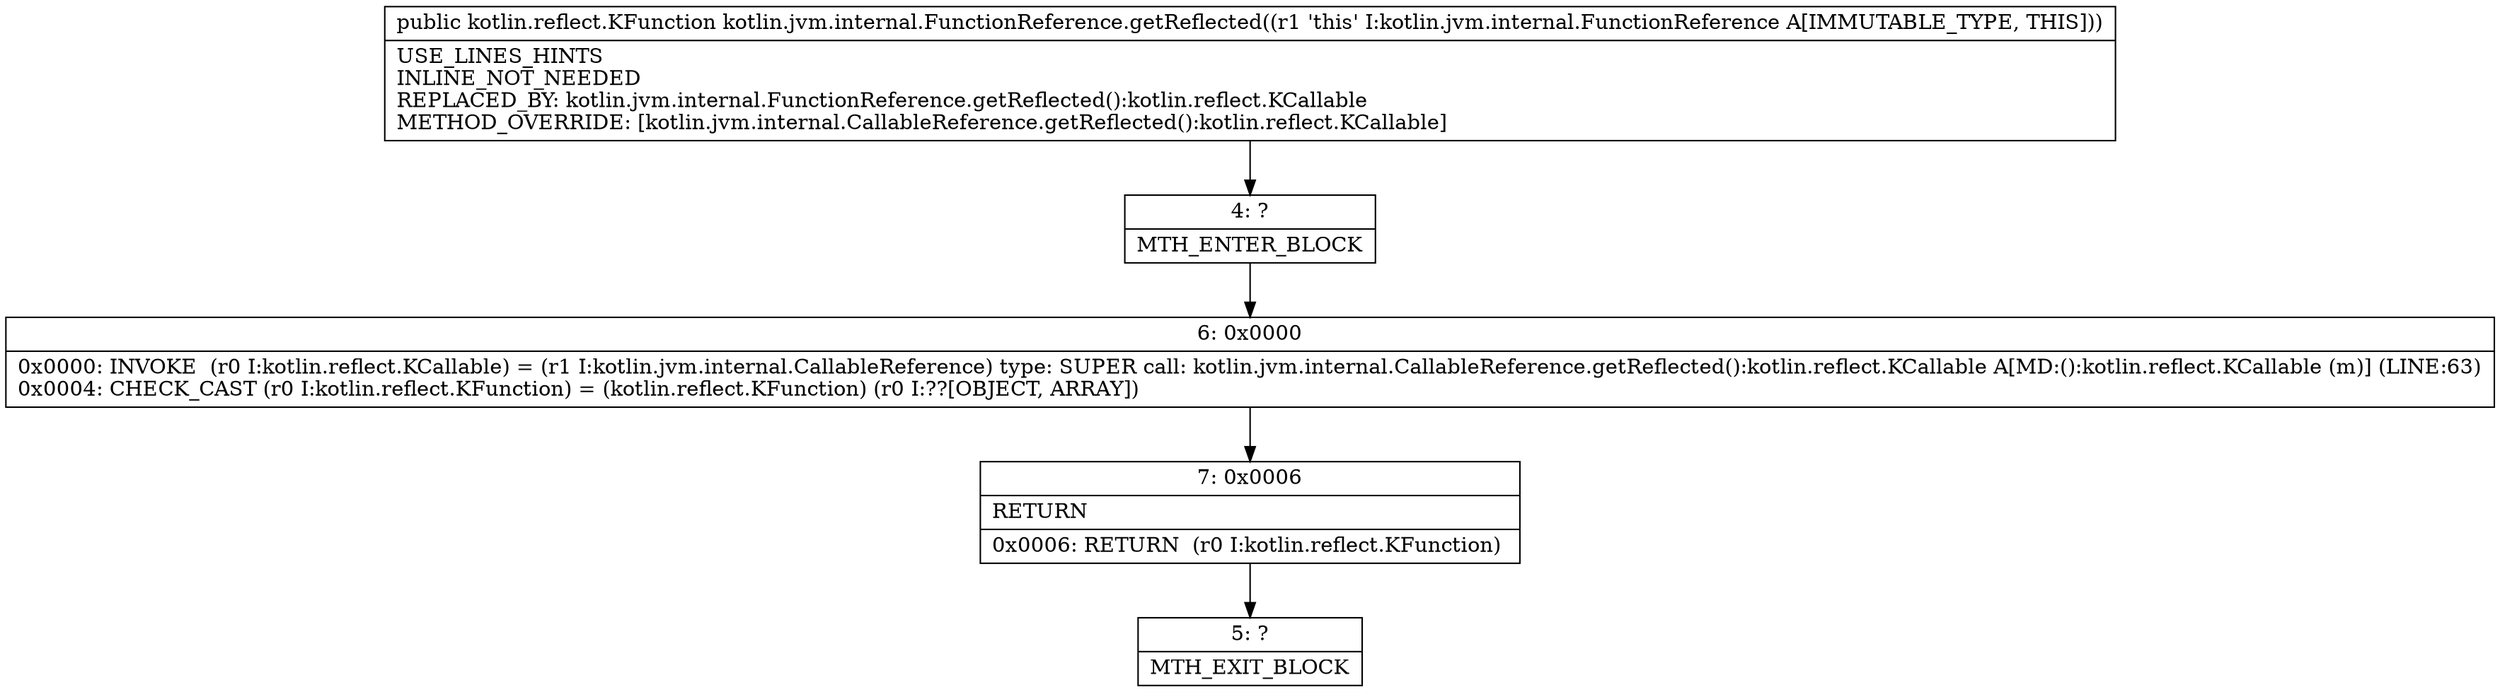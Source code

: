 digraph "CFG forkotlin.jvm.internal.FunctionReference.getReflected()Lkotlin\/reflect\/KFunction;" {
Node_4 [shape=record,label="{4\:\ ?|MTH_ENTER_BLOCK\l}"];
Node_6 [shape=record,label="{6\:\ 0x0000|0x0000: INVOKE  (r0 I:kotlin.reflect.KCallable) = (r1 I:kotlin.jvm.internal.CallableReference) type: SUPER call: kotlin.jvm.internal.CallableReference.getReflected():kotlin.reflect.KCallable A[MD:():kotlin.reflect.KCallable (m)] (LINE:63)\l0x0004: CHECK_CAST (r0 I:kotlin.reflect.KFunction) = (kotlin.reflect.KFunction) (r0 I:??[OBJECT, ARRAY]) \l}"];
Node_7 [shape=record,label="{7\:\ 0x0006|RETURN\l|0x0006: RETURN  (r0 I:kotlin.reflect.KFunction) \l}"];
Node_5 [shape=record,label="{5\:\ ?|MTH_EXIT_BLOCK\l}"];
MethodNode[shape=record,label="{public kotlin.reflect.KFunction kotlin.jvm.internal.FunctionReference.getReflected((r1 'this' I:kotlin.jvm.internal.FunctionReference A[IMMUTABLE_TYPE, THIS]))  | USE_LINES_HINTS\lINLINE_NOT_NEEDED\lREPLACED_BY: kotlin.jvm.internal.FunctionReference.getReflected():kotlin.reflect.KCallable\lMETHOD_OVERRIDE: [kotlin.jvm.internal.CallableReference.getReflected():kotlin.reflect.KCallable]\l}"];
MethodNode -> Node_4;Node_4 -> Node_6;
Node_6 -> Node_7;
Node_7 -> Node_5;
}

